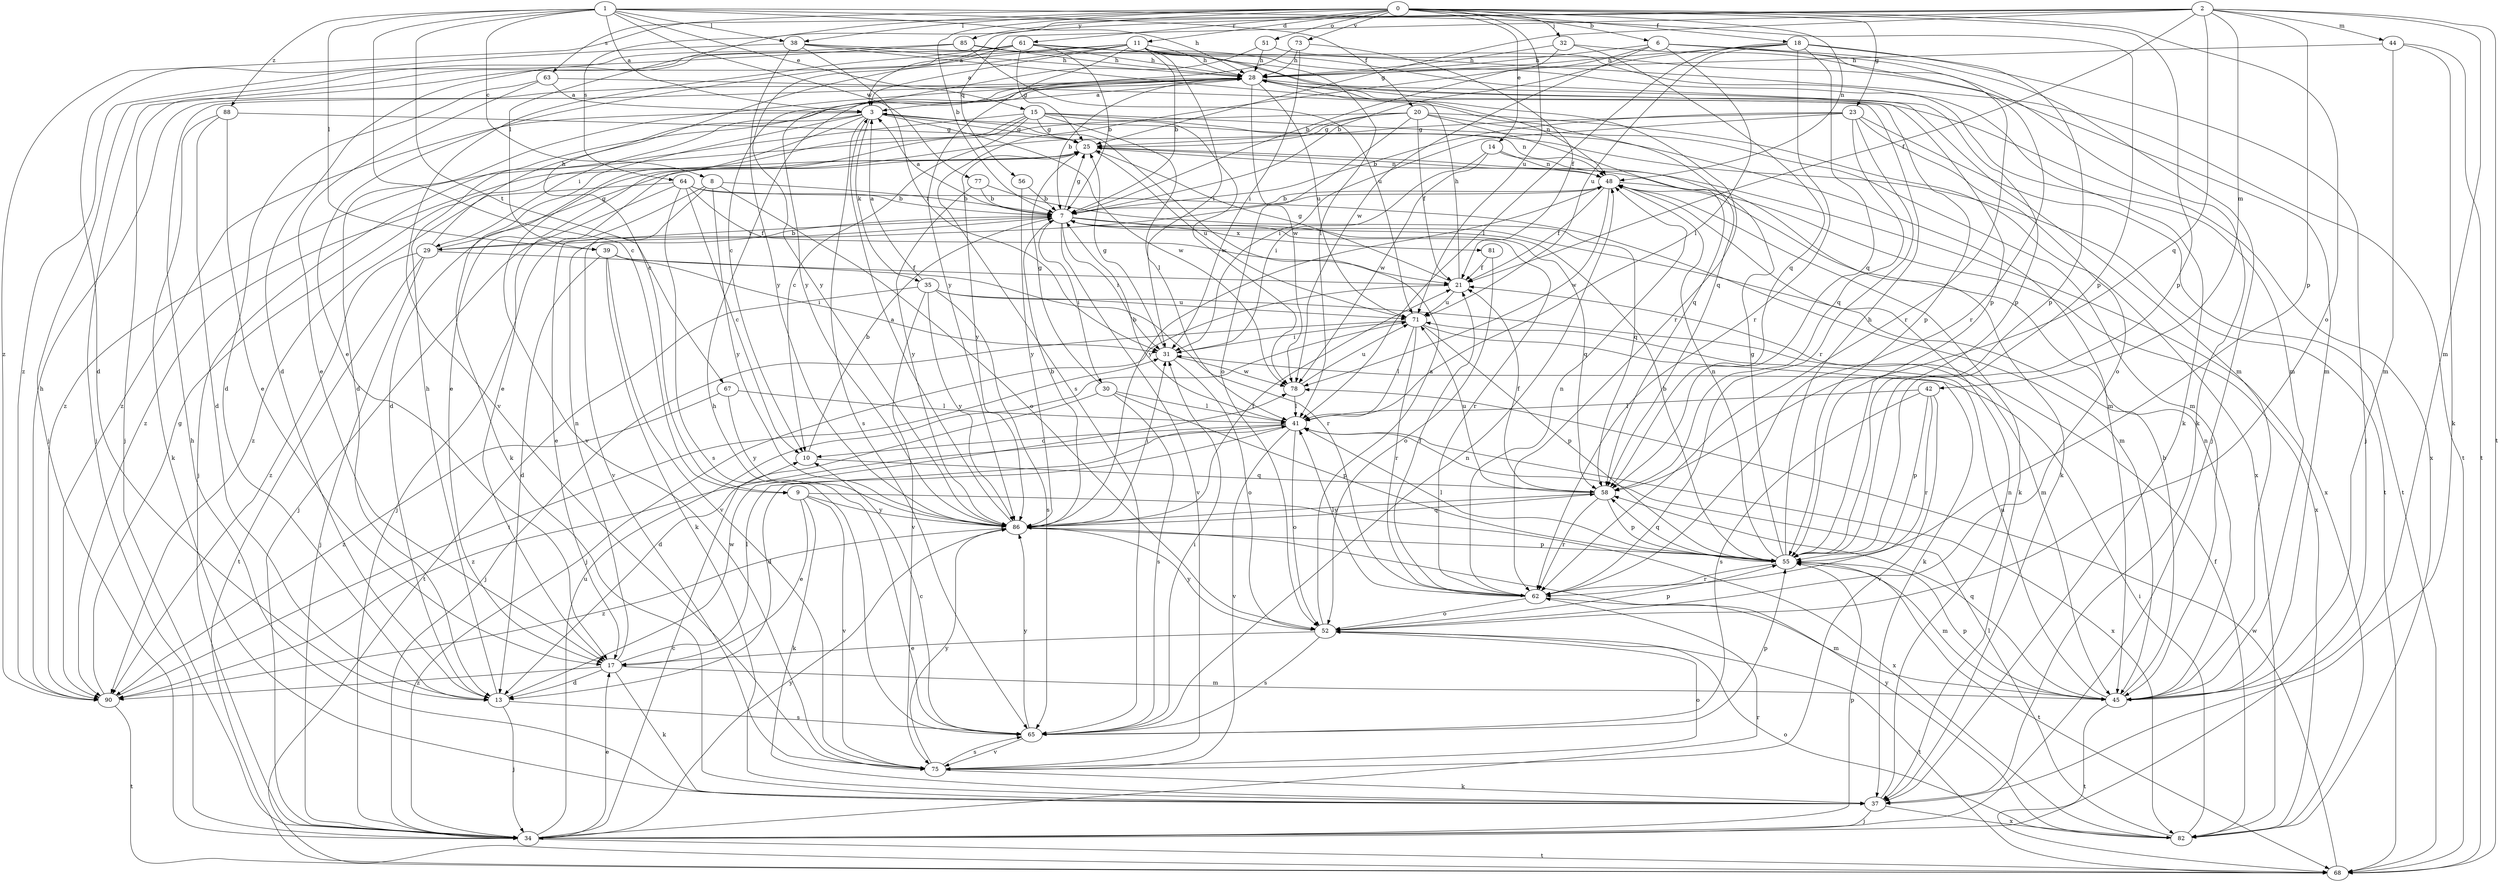 strict digraph  {
0;
1;
2;
3;
6;
7;
8;
9;
10;
11;
13;
14;
15;
17;
18;
20;
21;
23;
25;
28;
29;
30;
31;
32;
34;
35;
37;
38;
39;
41;
42;
44;
45;
48;
51;
52;
55;
56;
58;
61;
62;
63;
64;
65;
67;
68;
71;
73;
75;
77;
78;
81;
82;
85;
86;
88;
90;
0 -> 6  [label=b];
0 -> 7  [label=b];
0 -> 11  [label=d];
0 -> 14  [label=e];
0 -> 18  [label=f];
0 -> 23  [label=g];
0 -> 32  [label=j];
0 -> 38  [label=l];
0 -> 48  [label=n];
0 -> 51  [label=o];
0 -> 52  [label=o];
0 -> 55  [label=p];
0 -> 61  [label=r];
0 -> 63  [label=s];
0 -> 64  [label=s];
0 -> 71  [label=u];
0 -> 73  [label=v];
0 -> 85  [label=y];
1 -> 3  [label=a];
1 -> 8  [label=c];
1 -> 9  [label=c];
1 -> 15  [label=e];
1 -> 20  [label=f];
1 -> 28  [label=h];
1 -> 38  [label=l];
1 -> 39  [label=l];
1 -> 55  [label=p];
1 -> 67  [label=t];
1 -> 77  [label=w];
1 -> 88  [label=z];
2 -> 3  [label=a];
2 -> 21  [label=f];
2 -> 25  [label=g];
2 -> 39  [label=l];
2 -> 42  [label=m];
2 -> 44  [label=m];
2 -> 45  [label=m];
2 -> 55  [label=p];
2 -> 56  [label=q];
2 -> 58  [label=q];
2 -> 68  [label=t];
2 -> 90  [label=z];
3 -> 25  [label=g];
3 -> 29  [label=i];
3 -> 35  [label=k];
3 -> 37  [label=k];
3 -> 65  [label=s];
3 -> 68  [label=t];
3 -> 75  [label=v];
3 -> 78  [label=w];
3 -> 90  [label=z];
6 -> 28  [label=h];
6 -> 34  [label=j];
6 -> 37  [label=k];
6 -> 41  [label=l];
6 -> 62  [label=r];
6 -> 65  [label=s];
6 -> 78  [label=w];
7 -> 3  [label=a];
7 -> 17  [label=e];
7 -> 25  [label=g];
7 -> 29  [label=i];
7 -> 30  [label=i];
7 -> 31  [label=i];
7 -> 58  [label=q];
7 -> 62  [label=r];
7 -> 75  [label=v];
7 -> 81  [label=x];
8 -> 7  [label=b];
8 -> 34  [label=j];
8 -> 52  [label=o];
8 -> 75  [label=v];
8 -> 86  [label=y];
9 -> 17  [label=e];
9 -> 37  [label=k];
9 -> 75  [label=v];
9 -> 82  [label=x];
9 -> 86  [label=y];
10 -> 7  [label=b];
10 -> 58  [label=q];
11 -> 3  [label=a];
11 -> 7  [label=b];
11 -> 9  [label=c];
11 -> 17  [label=e];
11 -> 28  [label=h];
11 -> 31  [label=i];
11 -> 34  [label=j];
11 -> 37  [label=k];
11 -> 41  [label=l];
11 -> 55  [label=p];
11 -> 86  [label=y];
13 -> 28  [label=h];
13 -> 34  [label=j];
13 -> 65  [label=s];
13 -> 78  [label=w];
14 -> 31  [label=i];
14 -> 37  [label=k];
14 -> 48  [label=n];
14 -> 78  [label=w];
15 -> 10  [label=c];
15 -> 13  [label=d];
15 -> 17  [label=e];
15 -> 25  [label=g];
15 -> 34  [label=j];
15 -> 41  [label=l];
15 -> 45  [label=m];
15 -> 48  [label=n];
15 -> 78  [label=w];
17 -> 13  [label=d];
17 -> 37  [label=k];
17 -> 41  [label=l];
17 -> 45  [label=m];
17 -> 48  [label=n];
17 -> 90  [label=z];
18 -> 7  [label=b];
18 -> 28  [label=h];
18 -> 34  [label=j];
18 -> 41  [label=l];
18 -> 55  [label=p];
18 -> 58  [label=q];
18 -> 62  [label=r];
18 -> 71  [label=u];
20 -> 17  [label=e];
20 -> 21  [label=f];
20 -> 25  [label=g];
20 -> 45  [label=m];
20 -> 52  [label=o];
20 -> 58  [label=q];
20 -> 82  [label=x];
20 -> 90  [label=z];
21 -> 25  [label=g];
21 -> 28  [label=h];
21 -> 34  [label=j];
21 -> 71  [label=u];
23 -> 7  [label=b];
23 -> 25  [label=g];
23 -> 31  [label=i];
23 -> 52  [label=o];
23 -> 58  [label=q];
23 -> 62  [label=r];
23 -> 68  [label=t];
25 -> 48  [label=n];
25 -> 71  [label=u];
25 -> 82  [label=x];
25 -> 86  [label=y];
25 -> 90  [label=z];
28 -> 3  [label=a];
28 -> 7  [label=b];
28 -> 13  [label=d];
28 -> 48  [label=n];
28 -> 55  [label=p];
28 -> 71  [label=u];
28 -> 78  [label=w];
28 -> 82  [label=x];
29 -> 7  [label=b];
29 -> 25  [label=g];
29 -> 28  [label=h];
29 -> 34  [label=j];
29 -> 62  [label=r];
29 -> 68  [label=t];
29 -> 90  [label=z];
30 -> 13  [label=d];
30 -> 25  [label=g];
30 -> 41  [label=l];
30 -> 55  [label=p];
30 -> 65  [label=s];
31 -> 25  [label=g];
31 -> 52  [label=o];
31 -> 78  [label=w];
32 -> 7  [label=b];
32 -> 28  [label=h];
32 -> 58  [label=q];
32 -> 62  [label=r];
34 -> 10  [label=c];
34 -> 17  [label=e];
34 -> 55  [label=p];
34 -> 62  [label=r];
34 -> 68  [label=t];
34 -> 71  [label=u];
34 -> 86  [label=y];
35 -> 3  [label=a];
35 -> 45  [label=m];
35 -> 65  [label=s];
35 -> 68  [label=t];
35 -> 71  [label=u];
35 -> 75  [label=v];
35 -> 86  [label=y];
37 -> 28  [label=h];
37 -> 34  [label=j];
37 -> 48  [label=n];
37 -> 82  [label=x];
38 -> 13  [label=d];
38 -> 28  [label=h];
38 -> 31  [label=i];
38 -> 45  [label=m];
38 -> 62  [label=r];
38 -> 86  [label=y];
39 -> 13  [label=d];
39 -> 21  [label=f];
39 -> 31  [label=i];
39 -> 37  [label=k];
39 -> 75  [label=v];
41 -> 7  [label=b];
41 -> 10  [label=c];
41 -> 13  [label=d];
41 -> 52  [label=o];
41 -> 75  [label=v];
41 -> 82  [label=x];
41 -> 90  [label=z];
42 -> 41  [label=l];
42 -> 55  [label=p];
42 -> 62  [label=r];
42 -> 65  [label=s];
42 -> 75  [label=v];
44 -> 28  [label=h];
44 -> 37  [label=k];
44 -> 45  [label=m];
44 -> 68  [label=t];
45 -> 7  [label=b];
45 -> 48  [label=n];
45 -> 55  [label=p];
45 -> 58  [label=q];
45 -> 68  [label=t];
45 -> 71  [label=u];
48 -> 7  [label=b];
48 -> 21  [label=f];
48 -> 37  [label=k];
48 -> 78  [label=w];
48 -> 82  [label=x];
48 -> 86  [label=y];
51 -> 28  [label=h];
51 -> 45  [label=m];
51 -> 86  [label=y];
52 -> 3  [label=a];
52 -> 17  [label=e];
52 -> 55  [label=p];
52 -> 65  [label=s];
52 -> 68  [label=t];
52 -> 86  [label=y];
55 -> 7  [label=b];
55 -> 25  [label=g];
55 -> 28  [label=h];
55 -> 41  [label=l];
55 -> 45  [label=m];
55 -> 48  [label=n];
55 -> 58  [label=q];
55 -> 62  [label=r];
55 -> 68  [label=t];
56 -> 7  [label=b];
56 -> 86  [label=y];
58 -> 21  [label=f];
58 -> 55  [label=p];
58 -> 62  [label=r];
58 -> 71  [label=u];
58 -> 86  [label=y];
61 -> 7  [label=b];
61 -> 13  [label=d];
61 -> 25  [label=g];
61 -> 28  [label=h];
61 -> 34  [label=j];
61 -> 55  [label=p];
61 -> 68  [label=t];
61 -> 75  [label=v];
61 -> 86  [label=y];
62 -> 21  [label=f];
62 -> 41  [label=l];
62 -> 45  [label=m];
62 -> 48  [label=n];
62 -> 52  [label=o];
63 -> 3  [label=a];
63 -> 13  [label=d];
63 -> 17  [label=e];
63 -> 58  [label=q];
64 -> 7  [label=b];
64 -> 10  [label=c];
64 -> 21  [label=f];
64 -> 34  [label=j];
64 -> 45  [label=m];
64 -> 65  [label=s];
64 -> 90  [label=z];
65 -> 10  [label=c];
65 -> 28  [label=h];
65 -> 31  [label=i];
65 -> 48  [label=n];
65 -> 55  [label=p];
65 -> 75  [label=v];
65 -> 86  [label=y];
67 -> 41  [label=l];
67 -> 86  [label=y];
67 -> 90  [label=z];
68 -> 78  [label=w];
71 -> 31  [label=i];
71 -> 34  [label=j];
71 -> 37  [label=k];
71 -> 41  [label=l];
71 -> 55  [label=p];
71 -> 62  [label=r];
73 -> 10  [label=c];
73 -> 21  [label=f];
73 -> 28  [label=h];
73 -> 31  [label=i];
75 -> 37  [label=k];
75 -> 52  [label=o];
75 -> 65  [label=s];
75 -> 86  [label=y];
77 -> 7  [label=b];
77 -> 58  [label=q];
77 -> 86  [label=y];
78 -> 41  [label=l];
78 -> 71  [label=u];
81 -> 21  [label=f];
81 -> 52  [label=o];
82 -> 21  [label=f];
82 -> 31  [label=i];
82 -> 41  [label=l];
82 -> 52  [label=o];
82 -> 86  [label=y];
85 -> 28  [label=h];
85 -> 34  [label=j];
85 -> 45  [label=m];
85 -> 71  [label=u];
85 -> 90  [label=z];
86 -> 3  [label=a];
86 -> 7  [label=b];
86 -> 21  [label=f];
86 -> 31  [label=i];
86 -> 55  [label=p];
86 -> 58  [label=q];
86 -> 90  [label=z];
88 -> 13  [label=d];
88 -> 17  [label=e];
88 -> 25  [label=g];
88 -> 37  [label=k];
90 -> 25  [label=g];
90 -> 28  [label=h];
90 -> 31  [label=i];
90 -> 68  [label=t];
}
